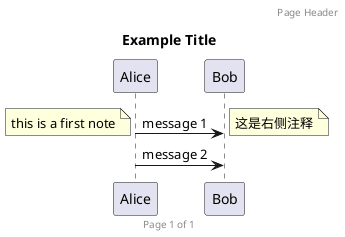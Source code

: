@startuml

header Page Header
footer Page %page% of %lastpage%

title Example Title

Alice -> Bob : message 1
note left: this is a first note
note right:这是右侧注释

Alice -> Bob : message 2



@enduml

